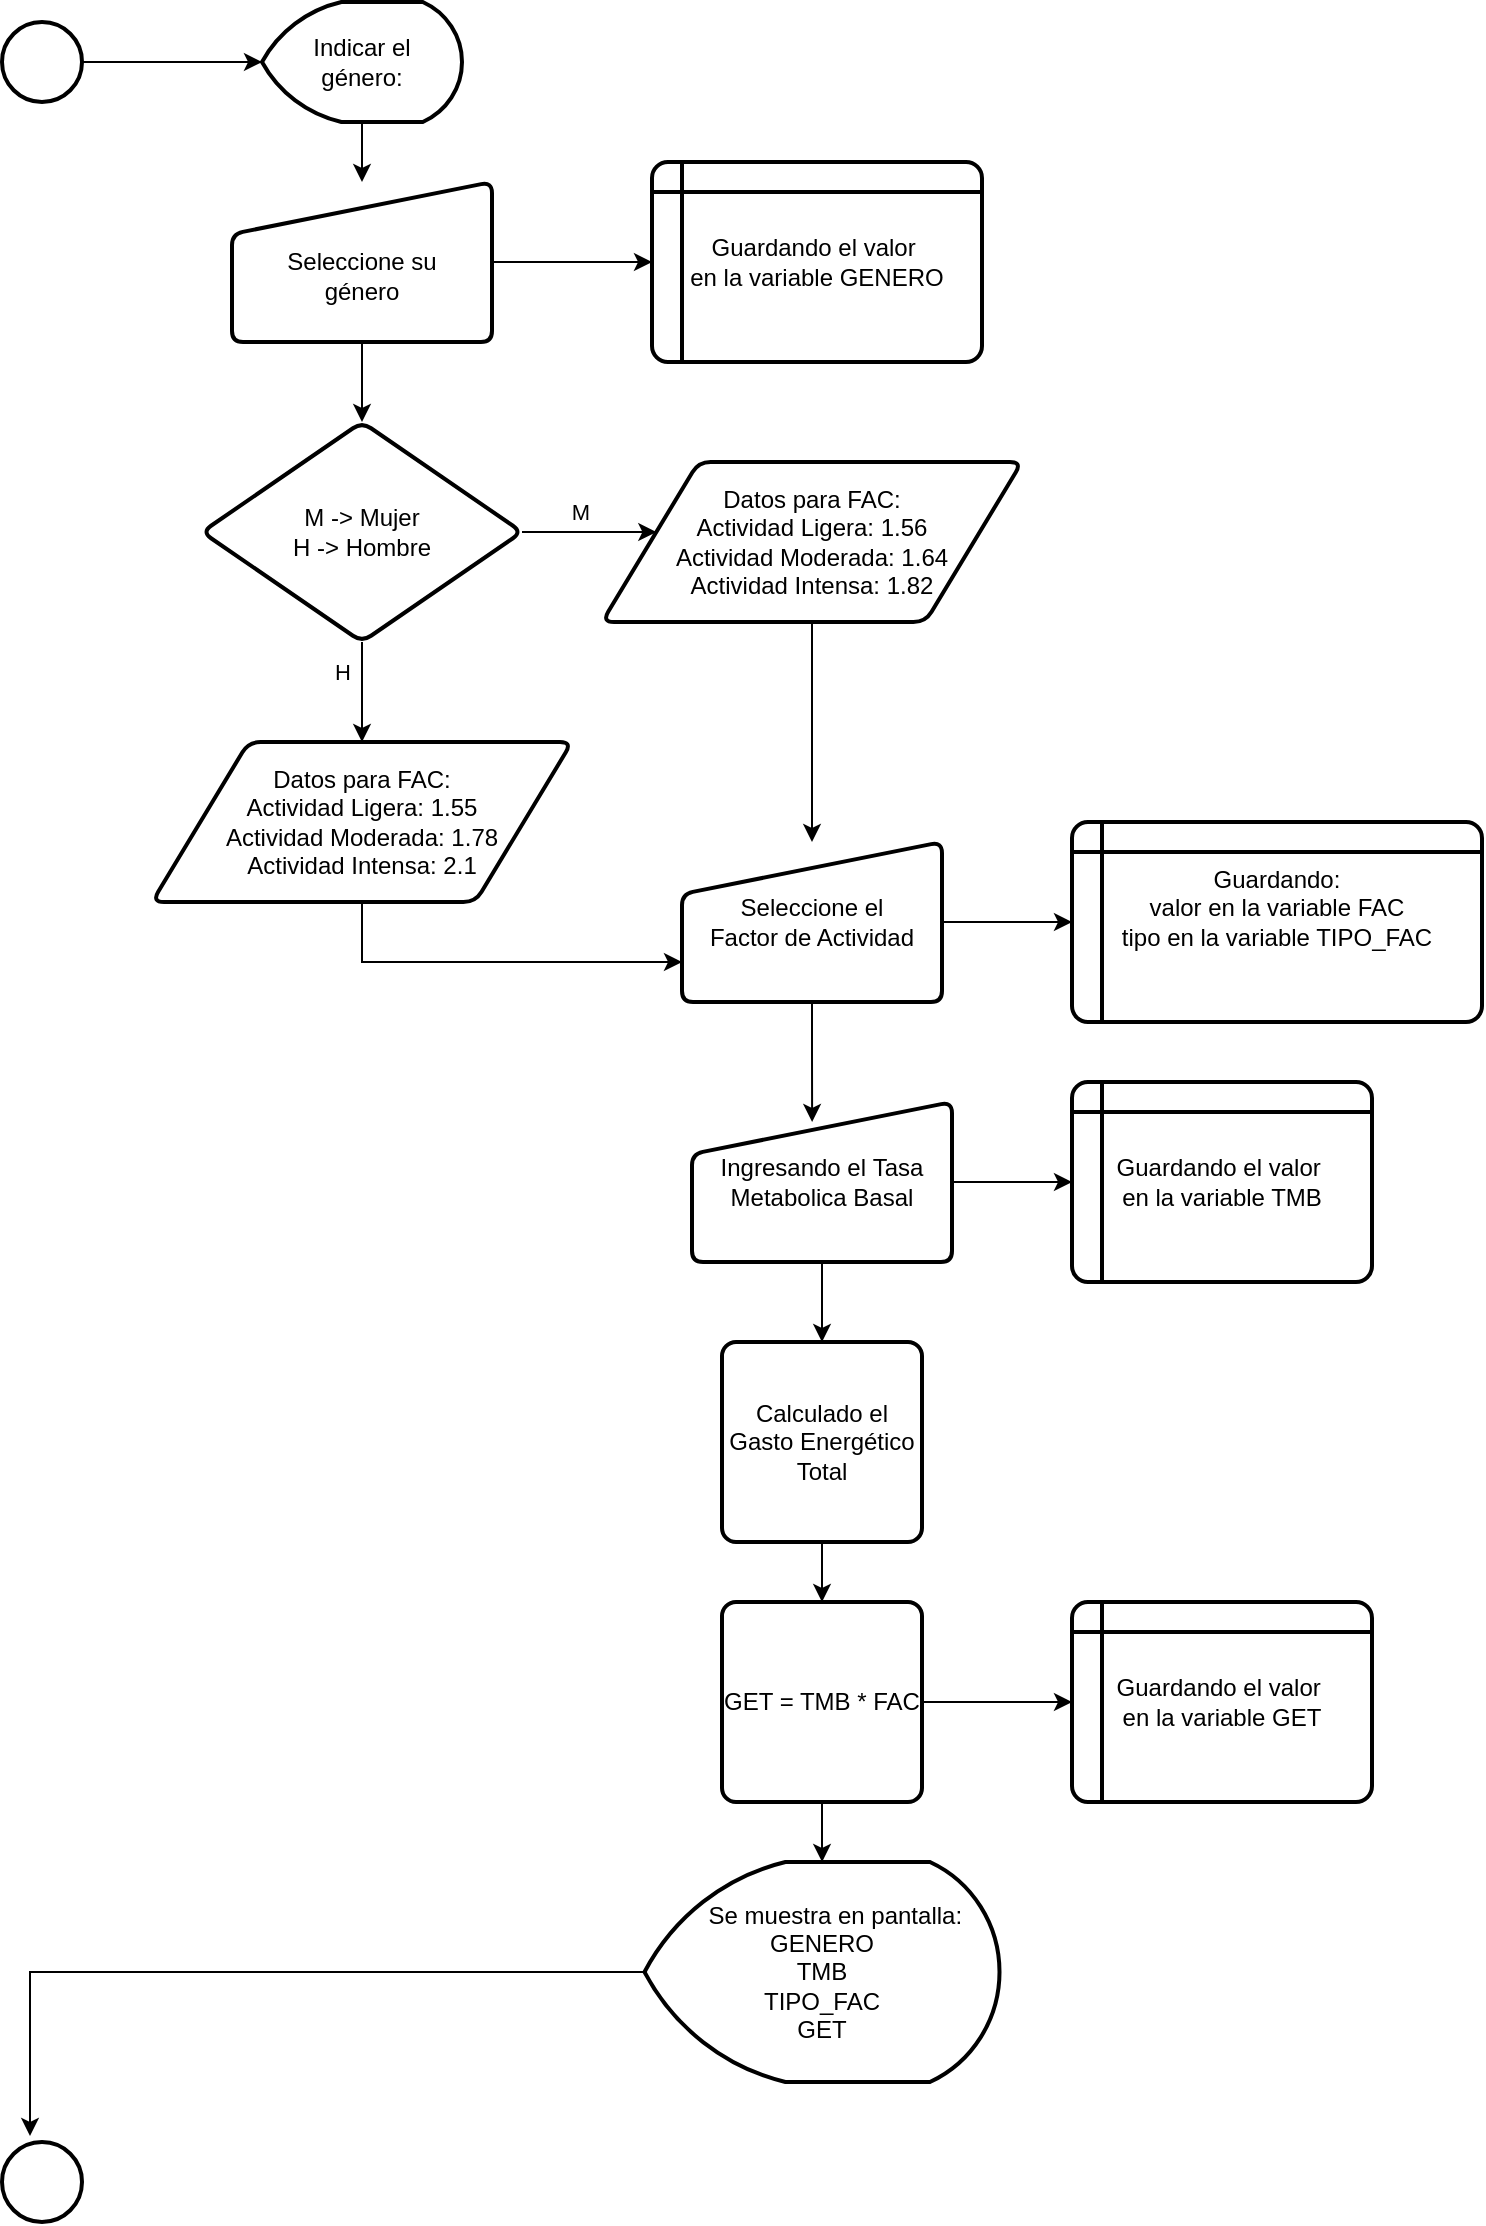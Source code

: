 <mxfile version="23.0.2" type="github">
  <diagram id="C5RBs43oDa-KdzZeNtuy" name="Page-1">
    <mxGraphModel dx="880" dy="428" grid="1" gridSize="10" guides="1" tooltips="1" connect="1" arrows="1" fold="1" page="1" pageScale="1" pageWidth="827" pageHeight="1169" math="0" shadow="0">
      <root>
        <mxCell id="WIyWlLk6GJQsqaUBKTNV-0" />
        <mxCell id="WIyWlLk6GJQsqaUBKTNV-1" parent="WIyWlLk6GJQsqaUBKTNV-0" />
        <mxCell id="m6kwy4TWqkZUMXr9ItlO-1" value="&lt;div&gt;Guardando:&lt;/div&gt;&lt;div&gt;valor en la variable FAC&lt;/div&gt;&lt;div&gt;tipo en la variable TIPO_FAC&lt;br&gt;&lt;/div&gt;&lt;div&gt;&lt;br&gt;&lt;/div&gt;" style="shape=internalStorage;whiteSpace=wrap;html=1;dx=15;dy=15;rounded=1;arcSize=8;strokeWidth=2;" vertex="1" parent="WIyWlLk6GJQsqaUBKTNV-1">
          <mxGeometry x="555" y="420" width="205" height="100" as="geometry" />
        </mxCell>
        <mxCell id="m6kwy4TWqkZUMXr9ItlO-2" value="&lt;div&gt;Guardando el valor&amp;nbsp;&lt;/div&gt;&lt;div&gt;en la variable TMB&lt;br&gt;&lt;/div&gt;" style="shape=internalStorage;whiteSpace=wrap;html=1;dx=15;dy=15;rounded=1;arcSize=8;strokeWidth=2;" vertex="1" parent="WIyWlLk6GJQsqaUBKTNV-1">
          <mxGeometry x="555" y="550" width="150" height="100" as="geometry" />
        </mxCell>
        <mxCell id="m6kwy4TWqkZUMXr9ItlO-31" style="edgeStyle=orthogonalEdgeStyle;rounded=0;orthogonalLoop=1;jettySize=auto;html=1;entryX=0;entryY=0.5;entryDx=0;entryDy=0;" edge="1" parent="WIyWlLk6GJQsqaUBKTNV-1" source="m6kwy4TWqkZUMXr9ItlO-4" target="m6kwy4TWqkZUMXr9ItlO-1">
          <mxGeometry relative="1" as="geometry" />
        </mxCell>
        <mxCell id="m6kwy4TWqkZUMXr9ItlO-4" value="Seleccione el&lt;div&gt;Factor de Actividad&lt;/div&gt;" style="html=1;strokeWidth=2;shape=manualInput;whiteSpace=wrap;rounded=1;size=26;arcSize=11;" vertex="1" parent="WIyWlLk6GJQsqaUBKTNV-1">
          <mxGeometry x="360" y="430" width="130" height="80" as="geometry" />
        </mxCell>
        <mxCell id="m6kwy4TWqkZUMXr9ItlO-32" style="edgeStyle=orthogonalEdgeStyle;rounded=0;orthogonalLoop=1;jettySize=auto;html=1;entryX=0;entryY=0.5;entryDx=0;entryDy=0;" edge="1" parent="WIyWlLk6GJQsqaUBKTNV-1" source="m6kwy4TWqkZUMXr9ItlO-5" target="m6kwy4TWqkZUMXr9ItlO-2">
          <mxGeometry relative="1" as="geometry" />
        </mxCell>
        <mxCell id="m6kwy4TWqkZUMXr9ItlO-34" value="" style="edgeStyle=orthogonalEdgeStyle;rounded=0;orthogonalLoop=1;jettySize=auto;html=1;" edge="1" parent="WIyWlLk6GJQsqaUBKTNV-1" source="m6kwy4TWqkZUMXr9ItlO-5" target="m6kwy4TWqkZUMXr9ItlO-6">
          <mxGeometry relative="1" as="geometry" />
        </mxCell>
        <mxCell id="m6kwy4TWqkZUMXr9ItlO-5" value="Ingresando el&amp;nbsp;Tasa Metabolica Basal " style="html=1;strokeWidth=2;shape=manualInput;whiteSpace=wrap;rounded=1;size=26;arcSize=11;" vertex="1" parent="WIyWlLk6GJQsqaUBKTNV-1">
          <mxGeometry x="365" y="560" width="130" height="80" as="geometry" />
        </mxCell>
        <mxCell id="m6kwy4TWqkZUMXr9ItlO-35" value="" style="edgeStyle=orthogonalEdgeStyle;rounded=0;orthogonalLoop=1;jettySize=auto;html=1;" edge="1" parent="WIyWlLk6GJQsqaUBKTNV-1" source="m6kwy4TWqkZUMXr9ItlO-6" target="m6kwy4TWqkZUMXr9ItlO-7">
          <mxGeometry relative="1" as="geometry" />
        </mxCell>
        <mxCell id="m6kwy4TWqkZUMXr9ItlO-6" value="Calculado el Gasto&amp;nbsp;Energético Total " style="rounded=1;whiteSpace=wrap;html=1;absoluteArcSize=1;arcSize=14;strokeWidth=2;" vertex="1" parent="WIyWlLk6GJQsqaUBKTNV-1">
          <mxGeometry x="380" y="680" width="100" height="100" as="geometry" />
        </mxCell>
        <mxCell id="m6kwy4TWqkZUMXr9ItlO-37" value="" style="edgeStyle=orthogonalEdgeStyle;rounded=0;orthogonalLoop=1;jettySize=auto;html=1;" edge="1" parent="WIyWlLk6GJQsqaUBKTNV-1" source="m6kwy4TWqkZUMXr9ItlO-7" target="m6kwy4TWqkZUMXr9ItlO-36">
          <mxGeometry relative="1" as="geometry" />
        </mxCell>
        <mxCell id="m6kwy4TWqkZUMXr9ItlO-44" value="" style="edgeStyle=orthogonalEdgeStyle;rounded=0;orthogonalLoop=1;jettySize=auto;html=1;" edge="1" parent="WIyWlLk6GJQsqaUBKTNV-1" source="m6kwy4TWqkZUMXr9ItlO-7" target="m6kwy4TWqkZUMXr9ItlO-38">
          <mxGeometry relative="1" as="geometry" />
        </mxCell>
        <mxCell id="m6kwy4TWqkZUMXr9ItlO-7" value="GET = TMB * FAC" style="rounded=1;whiteSpace=wrap;html=1;absoluteArcSize=1;arcSize=14;strokeWidth=2;" vertex="1" parent="WIyWlLk6GJQsqaUBKTNV-1">
          <mxGeometry x="380" y="810" width="100" height="100" as="geometry" />
        </mxCell>
        <mxCell id="m6kwy4TWqkZUMXr9ItlO-12" style="edgeStyle=orthogonalEdgeStyle;rounded=0;orthogonalLoop=1;jettySize=auto;html=1;" edge="1" parent="WIyWlLk6GJQsqaUBKTNV-1" source="m6kwy4TWqkZUMXr9ItlO-8" target="m6kwy4TWqkZUMXr9ItlO-11">
          <mxGeometry relative="1" as="geometry" />
        </mxCell>
        <mxCell id="m6kwy4TWqkZUMXr9ItlO-8" value="" style="strokeWidth=2;html=1;shape=mxgraph.flowchart.start_2;whiteSpace=wrap;" vertex="1" parent="WIyWlLk6GJQsqaUBKTNV-1">
          <mxGeometry x="20" y="20" width="40" height="40" as="geometry" />
        </mxCell>
        <mxCell id="m6kwy4TWqkZUMXr9ItlO-9" value="" style="strokeWidth=2;html=1;shape=mxgraph.flowchart.start_2;whiteSpace=wrap;" vertex="1" parent="WIyWlLk6GJQsqaUBKTNV-1">
          <mxGeometry x="20" y="1080" width="40" height="40" as="geometry" />
        </mxCell>
        <mxCell id="m6kwy4TWqkZUMXr9ItlO-42" value="" style="edgeStyle=orthogonalEdgeStyle;rounded=0;orthogonalLoop=1;jettySize=auto;html=1;" edge="1" parent="WIyWlLk6GJQsqaUBKTNV-1" source="m6kwy4TWqkZUMXr9ItlO-11" target="m6kwy4TWqkZUMXr9ItlO-41">
          <mxGeometry relative="1" as="geometry" />
        </mxCell>
        <mxCell id="m6kwy4TWqkZUMXr9ItlO-11" value="&lt;div&gt;Indicar el&lt;/div&gt;&lt;div&gt;género:&lt;/div&gt;" style="strokeWidth=2;html=1;shape=mxgraph.flowchart.display;whiteSpace=wrap;" vertex="1" parent="WIyWlLk6GJQsqaUBKTNV-1">
          <mxGeometry x="150" y="10" width="100" height="60" as="geometry" />
        </mxCell>
        <mxCell id="m6kwy4TWqkZUMXr9ItlO-21" style="edgeStyle=orthogonalEdgeStyle;rounded=0;orthogonalLoop=1;jettySize=auto;html=1;exitX=1;exitY=0.5;exitDx=0;exitDy=0;" edge="1" parent="WIyWlLk6GJQsqaUBKTNV-1" source="m6kwy4TWqkZUMXr9ItlO-14" target="m6kwy4TWqkZUMXr9ItlO-19">
          <mxGeometry relative="1" as="geometry">
            <Array as="points">
              <mxPoint x="405" y="275" />
            </Array>
          </mxGeometry>
        </mxCell>
        <mxCell id="m6kwy4TWqkZUMXr9ItlO-22" value="M" style="edgeLabel;html=1;align=center;verticalAlign=middle;resizable=0;points=[];" vertex="1" connectable="0" parent="m6kwy4TWqkZUMXr9ItlO-21">
          <mxGeometry x="-0.133" relative="1" as="geometry">
            <mxPoint y="-10" as="offset" />
          </mxGeometry>
        </mxCell>
        <mxCell id="m6kwy4TWqkZUMXr9ItlO-27" style="edgeStyle=orthogonalEdgeStyle;rounded=0;orthogonalLoop=1;jettySize=auto;html=1;" edge="1" parent="WIyWlLk6GJQsqaUBKTNV-1" source="m6kwy4TWqkZUMXr9ItlO-14" target="m6kwy4TWqkZUMXr9ItlO-23">
          <mxGeometry relative="1" as="geometry" />
        </mxCell>
        <mxCell id="m6kwy4TWqkZUMXr9ItlO-28" value="&lt;div&gt;H&lt;/div&gt;" style="edgeLabel;html=1;align=center;verticalAlign=middle;resizable=0;points=[];" vertex="1" connectable="0" parent="m6kwy4TWqkZUMXr9ItlO-27">
          <mxGeometry x="-0.422" y="-3" relative="1" as="geometry">
            <mxPoint x="-7" as="offset" />
          </mxGeometry>
        </mxCell>
        <mxCell id="m6kwy4TWqkZUMXr9ItlO-14" value="&lt;div&gt;M -&amp;gt; Mujer&lt;/div&gt;&lt;div&gt;H -&amp;gt; Hombre&lt;/div&gt;" style="rhombus;whiteSpace=wrap;html=1;strokeWidth=2;rounded=1;arcSize=11;" vertex="1" parent="WIyWlLk6GJQsqaUBKTNV-1">
          <mxGeometry x="120" y="220" width="160" height="110" as="geometry" />
        </mxCell>
        <mxCell id="m6kwy4TWqkZUMXr9ItlO-29" style="edgeStyle=orthogonalEdgeStyle;rounded=0;orthogonalLoop=1;jettySize=auto;html=1;" edge="1" parent="WIyWlLk6GJQsqaUBKTNV-1" source="m6kwy4TWqkZUMXr9ItlO-19" target="m6kwy4TWqkZUMXr9ItlO-4">
          <mxGeometry relative="1" as="geometry" />
        </mxCell>
        <mxCell id="m6kwy4TWqkZUMXr9ItlO-19" value="&lt;div&gt;Datos para FAC:&lt;/div&gt;&lt;div&gt;Actividad Ligera: 1.56&lt;/div&gt;&lt;div&gt;&lt;div&gt;&lt;div&gt;Actividad Moderada: 1.64&lt;/div&gt;Actividad Intensa: 1.82&lt;br&gt;&lt;/div&gt;&lt;/div&gt;" style="shape=parallelogram;html=1;strokeWidth=2;perimeter=parallelogramPerimeter;whiteSpace=wrap;rounded=1;arcSize=12;size=0.23;" vertex="1" parent="WIyWlLk6GJQsqaUBKTNV-1">
          <mxGeometry x="320" y="240" width="210" height="80" as="geometry" />
        </mxCell>
        <mxCell id="m6kwy4TWqkZUMXr9ItlO-30" style="edgeStyle=orthogonalEdgeStyle;rounded=0;orthogonalLoop=1;jettySize=auto;html=1;entryX=0;entryY=0.75;entryDx=0;entryDy=0;exitX=0.5;exitY=1;exitDx=0;exitDy=0;" edge="1" parent="WIyWlLk6GJQsqaUBKTNV-1" source="m6kwy4TWqkZUMXr9ItlO-23" target="m6kwy4TWqkZUMXr9ItlO-4">
          <mxGeometry relative="1" as="geometry" />
        </mxCell>
        <mxCell id="m6kwy4TWqkZUMXr9ItlO-23" value="&lt;div&gt;Datos para FAC:&lt;/div&gt;&lt;div&gt;Actividad Ligera: 1.55&lt;/div&gt;&lt;div&gt;&lt;div&gt;&lt;div&gt;Actividad Moderada: 1.78&lt;/div&gt;Actividad Intensa: 2.1&lt;br&gt;&lt;/div&gt;&lt;/div&gt;" style="shape=parallelogram;html=1;strokeWidth=2;perimeter=parallelogramPerimeter;whiteSpace=wrap;rounded=1;arcSize=12;size=0.23;" vertex="1" parent="WIyWlLk6GJQsqaUBKTNV-1">
          <mxGeometry x="95" y="380" width="210" height="80" as="geometry" />
        </mxCell>
        <mxCell id="m6kwy4TWqkZUMXr9ItlO-33" style="edgeStyle=orthogonalEdgeStyle;rounded=0;orthogonalLoop=1;jettySize=auto;html=1;entryX=0.462;entryY=0.125;entryDx=0;entryDy=0;entryPerimeter=0;" edge="1" parent="WIyWlLk6GJQsqaUBKTNV-1" source="m6kwy4TWqkZUMXr9ItlO-4" target="m6kwy4TWqkZUMXr9ItlO-5">
          <mxGeometry relative="1" as="geometry" />
        </mxCell>
        <mxCell id="m6kwy4TWqkZUMXr9ItlO-36" value="&lt;div&gt;Guardando el valor&amp;nbsp;&lt;/div&gt;&lt;div&gt;en la variable GET&lt;br&gt;&lt;/div&gt;" style="shape=internalStorage;whiteSpace=wrap;html=1;dx=15;dy=15;rounded=1;arcSize=8;strokeWidth=2;" vertex="1" parent="WIyWlLk6GJQsqaUBKTNV-1">
          <mxGeometry x="555" y="810" width="150" height="100" as="geometry" />
        </mxCell>
        <mxCell id="m6kwy4TWqkZUMXr9ItlO-38" value="&lt;div&gt;&amp;nbsp;&amp;nbsp;&amp;nbsp; Se muestra en pantalla: &lt;br&gt;&lt;/div&gt;&lt;div&gt;GENERO&lt;/div&gt;&lt;div&gt;TMB&lt;/div&gt;&lt;div&gt;TIPO_FAC&lt;br&gt;&lt;/div&gt;&lt;div&gt;GET&lt;br&gt;&lt;/div&gt;" style="strokeWidth=2;html=1;shape=mxgraph.flowchart.display;whiteSpace=wrap;" vertex="1" parent="WIyWlLk6GJQsqaUBKTNV-1">
          <mxGeometry x="341.25" y="940" width="177.5" height="110" as="geometry" />
        </mxCell>
        <mxCell id="m6kwy4TWqkZUMXr9ItlO-39" value="&lt;div&gt;Guardando el valor&amp;nbsp;&lt;/div&gt;&lt;div&gt;en la variable GENERO&lt;br&gt;&lt;/div&gt;" style="shape=internalStorage;whiteSpace=wrap;html=1;dx=15;dy=15;rounded=1;arcSize=8;strokeWidth=2;" vertex="1" parent="WIyWlLk6GJQsqaUBKTNV-1">
          <mxGeometry x="345" y="90" width="165" height="100" as="geometry" />
        </mxCell>
        <mxCell id="m6kwy4TWqkZUMXr9ItlO-40" style="edgeStyle=orthogonalEdgeStyle;rounded=0;orthogonalLoop=1;jettySize=auto;html=1;entryX=0;entryY=0.5;entryDx=0;entryDy=0;" edge="1" parent="WIyWlLk6GJQsqaUBKTNV-1" source="m6kwy4TWqkZUMXr9ItlO-41" target="m6kwy4TWqkZUMXr9ItlO-39">
          <mxGeometry relative="1" as="geometry" />
        </mxCell>
        <mxCell id="m6kwy4TWqkZUMXr9ItlO-43" value="" style="edgeStyle=orthogonalEdgeStyle;rounded=0;orthogonalLoop=1;jettySize=auto;html=1;" edge="1" parent="WIyWlLk6GJQsqaUBKTNV-1" source="m6kwy4TWqkZUMXr9ItlO-41" target="m6kwy4TWqkZUMXr9ItlO-14">
          <mxGeometry relative="1" as="geometry" />
        </mxCell>
        <mxCell id="m6kwy4TWqkZUMXr9ItlO-41" value="&lt;div&gt;&lt;br&gt;&lt;/div&gt;&lt;div&gt;Seleccione su&lt;/div&gt;&lt;div&gt;género&lt;br&gt;&lt;/div&gt;" style="html=1;strokeWidth=2;shape=manualInput;whiteSpace=wrap;rounded=1;size=26;arcSize=11;" vertex="1" parent="WIyWlLk6GJQsqaUBKTNV-1">
          <mxGeometry x="135" y="100" width="130" height="80" as="geometry" />
        </mxCell>
        <mxCell id="m6kwy4TWqkZUMXr9ItlO-45" style="edgeStyle=orthogonalEdgeStyle;rounded=0;orthogonalLoop=1;jettySize=auto;html=1;entryX=0.35;entryY=-0.075;entryDx=0;entryDy=0;entryPerimeter=0;" edge="1" parent="WIyWlLk6GJQsqaUBKTNV-1" source="m6kwy4TWqkZUMXr9ItlO-38" target="m6kwy4TWqkZUMXr9ItlO-9">
          <mxGeometry relative="1" as="geometry" />
        </mxCell>
      </root>
    </mxGraphModel>
  </diagram>
</mxfile>
